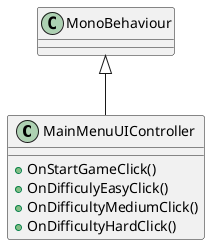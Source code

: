 @startuml
class MainMenuUIController{
    +OnStartGameClick()
    +OnDifficulyEasyClick()
    +OnDifficultyMediumClick()
    +OnDifficultyHardClick()
}

    MonoBehaviour <|-- MainMenuUIController 

@enduml
